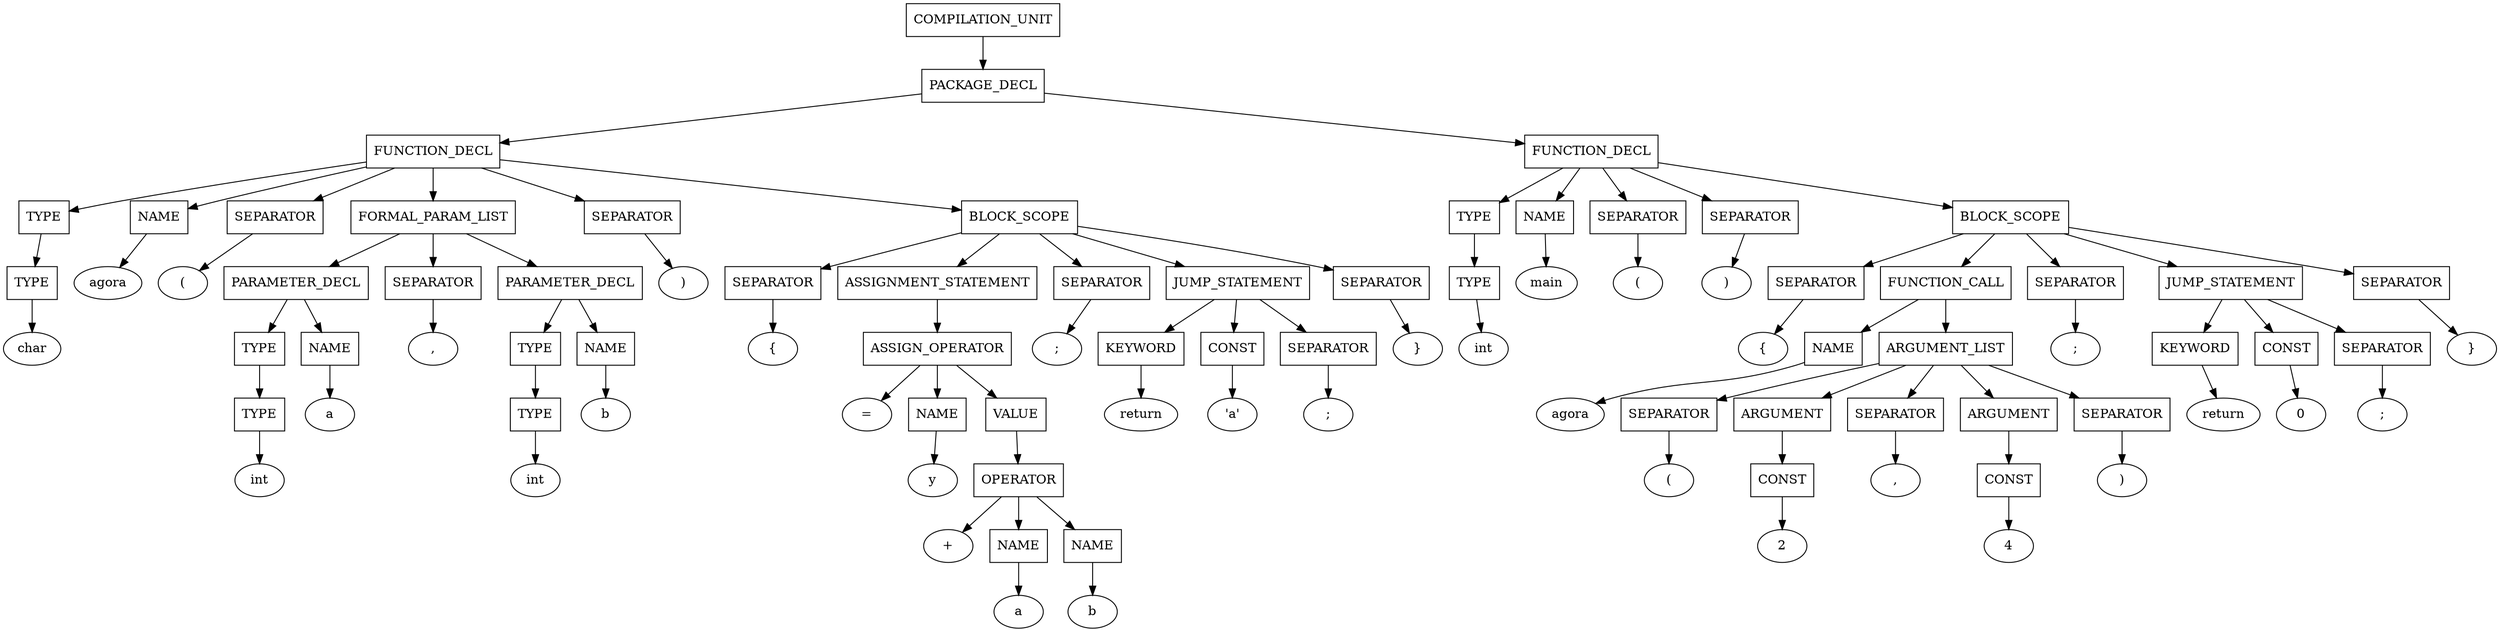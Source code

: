digraph G {
	splines="TRUE";
	n_0 [label="COMPILATION_UNIT", shape="rectangle"]
	n_0 -> n_1
	n_1 [label="PACKAGE_DECL", shape="rectangle"]
	n_1 -> n_2
	n_2 [label="FUNCTION_DECL", shape="rectangle"]
	n_2 -> n_4
	n_4 [label="TYPE", shape="rectangle"]
	n_4 -> n_15
	n_15 [label="TYPE", shape="rectangle"]
	n_15 -> n_36
	n_36 [label="char", shape="ellipse"]
	n_2 -> n_5
	n_5 [label="NAME", shape="rectangle"]
	n_5 -> n_16
	n_16 [label="agora", shape="ellipse"]
	n_2 -> n_6
	n_6 [label="SEPARATOR", shape="rectangle"]
	n_6 -> n_17
	n_17 [label="(", shape="ellipse"]
	n_2 -> n_7
	n_7 [label="FORMAL_PARAM_LIST", shape="rectangle"]
	n_7 -> n_18
	n_18 [label="PARAMETER_DECL", shape="rectangle"]
	n_18 -> n_37
	n_37 [label="TYPE", shape="rectangle"]
	n_37 -> n_58
	n_58 [label="TYPE", shape="rectangle"]
	n_58 -> n_77
	n_77 [label="int", shape="ellipse"]
	n_18 -> n_38
	n_38 [label="NAME", shape="rectangle"]
	n_38 -> n_59
	n_59 [label="a", shape="ellipse"]
	n_7 -> n_19
	n_19 [label="SEPARATOR", shape="rectangle"]
	n_19 -> n_39
	n_39 [label=",", shape="ellipse"]
	n_7 -> n_20
	n_20 [label="PARAMETER_DECL", shape="rectangle"]
	n_20 -> n_40
	n_40 [label="TYPE", shape="rectangle"]
	n_40 -> n_60
	n_60 [label="TYPE", shape="rectangle"]
	n_60 -> n_78
	n_78 [label="int", shape="ellipse"]
	n_20 -> n_41
	n_41 [label="NAME", shape="rectangle"]
	n_41 -> n_61
	n_61 [label="b", shape="ellipse"]
	n_2 -> n_8
	n_8 [label="SEPARATOR", shape="rectangle"]
	n_8 -> n_21
	n_21 [label=")", shape="ellipse"]
	n_2 -> n_9
	n_9 [label="BLOCK_SCOPE", shape="rectangle"]
	n_9 -> n_22
	n_22 [label="SEPARATOR", shape="rectangle"]
	n_22 -> n_42
	n_42 [label="{", shape="ellipse"]
	n_9 -> n_23
	n_23 [label="ASSIGNMENT_STATEMENT", shape="rectangle"]
	n_23 -> n_43
	n_43 [label="ASSIGN_OPERATOR", shape="rectangle"]
	n_43 -> n_62
	n_62 [label="=", shape="ellipse"]
	n_43 -> n_63
	n_63 [label="NAME", shape="rectangle"]
	n_63 -> n_79
	n_79 [label="y", shape="ellipse"]
	n_43 -> n_64
	n_64 [label="VALUE", shape="rectangle"]
	n_64 -> n_80
	n_80 [label="OPERATOR", shape="rectangle"]
	n_80 -> n_86
	n_86 [label="+", shape="ellipse"]
	n_80 -> n_87
	n_87 [label="NAME", shape="rectangle"]
	n_87 -> n_91
	n_91 [label="a", shape="ellipse"]
	n_80 -> n_88
	n_88 [label="NAME", shape="rectangle"]
	n_88 -> n_92
	n_92 [label="b", shape="ellipse"]
	n_9 -> n_24
	n_24 [label="SEPARATOR", shape="rectangle"]
	n_24 -> n_44
	n_44 [label=";", shape="ellipse"]
	n_9 -> n_25
	n_25 [label="JUMP_STATEMENT", shape="rectangle"]
	n_25 -> n_45
	n_45 [label="KEYWORD", shape="rectangle"]
	n_45 -> n_65
	n_65 [label="return", shape="ellipse"]
	n_25 -> n_46
	n_46 [label="CONST", shape="rectangle"]
	n_46 -> n_66
	n_66 [label="'a'", shape="ellipse"]
	n_25 -> n_47
	n_47 [label="SEPARATOR", shape="rectangle"]
	n_47 -> n_67
	n_67 [label=";", shape="ellipse"]
	n_9 -> n_26
	n_26 [label="SEPARATOR", shape="rectangle"]
	n_26 -> n_48
	n_48 [label="}", shape="ellipse"]
	n_1 -> n_3
	n_3 [label="FUNCTION_DECL", shape="rectangle"]
	n_3 -> n_10
	n_10 [label="TYPE", shape="rectangle"]
	n_10 -> n_27
	n_27 [label="TYPE", shape="rectangle"]
	n_27 -> n_49
	n_49 [label="int", shape="ellipse"]
	n_3 -> n_11
	n_11 [label="NAME", shape="rectangle"]
	n_11 -> n_28
	n_28 [label="main", shape="ellipse"]
	n_3 -> n_12
	n_12 [label="SEPARATOR", shape="rectangle"]
	n_12 -> n_29
	n_29 [label="(", shape="ellipse"]
	n_3 -> n_13
	n_13 [label="SEPARATOR", shape="rectangle"]
	n_13 -> n_30
	n_30 [label=")", shape="ellipse"]
	n_3 -> n_14
	n_14 [label="BLOCK_SCOPE", shape="rectangle"]
	n_14 -> n_31
	n_31 [label="SEPARATOR", shape="rectangle"]
	n_31 -> n_50
	n_50 [label="{", shape="ellipse"]
	n_14 -> n_32
	n_32 [label="FUNCTION_CALL", shape="rectangle"]
	n_32 -> n_51
	n_51 [label="NAME", shape="rectangle"]
	n_51 -> n_68
	n_68 [label="agora", shape="ellipse"]
	n_32 -> n_52
	n_52 [label="ARGUMENT_LIST", shape="rectangle"]
	n_52 -> n_69
	n_69 [label="SEPARATOR", shape="rectangle"]
	n_69 -> n_81
	n_81 [label="(", shape="ellipse"]
	n_52 -> n_70
	n_70 [label="ARGUMENT", shape="rectangle"]
	n_70 -> n_82
	n_82 [label="CONST", shape="rectangle"]
	n_82 -> n_89
	n_89 [label="2", shape="ellipse"]
	n_52 -> n_71
	n_71 [label="SEPARATOR", shape="rectangle"]
	n_71 -> n_83
	n_83 [label=",", shape="ellipse"]
	n_52 -> n_72
	n_72 [label="ARGUMENT", shape="rectangle"]
	n_72 -> n_84
	n_84 [label="CONST", shape="rectangle"]
	n_84 -> n_90
	n_90 [label="4", shape="ellipse"]
	n_52 -> n_73
	n_73 [label="SEPARATOR", shape="rectangle"]
	n_73 -> n_85
	n_85 [label=")", shape="ellipse"]
	n_14 -> n_33
	n_33 [label="SEPARATOR", shape="rectangle"]
	n_33 -> n_53
	n_53 [label=";", shape="ellipse"]
	n_14 -> n_34
	n_34 [label="JUMP_STATEMENT", shape="rectangle"]
	n_34 -> n_54
	n_54 [label="KEYWORD", shape="rectangle"]
	n_54 -> n_74
	n_74 [label="return", shape="ellipse"]
	n_34 -> n_55
	n_55 [label="CONST", shape="rectangle"]
	n_55 -> n_75
	n_75 [label="0", shape="ellipse"]
	n_34 -> n_56
	n_56 [label="SEPARATOR", shape="rectangle"]
	n_56 -> n_76
	n_76 [label=";", shape="ellipse"]
	n_14 -> n_35
	n_35 [label="SEPARATOR", shape="rectangle"]
	n_35 -> n_57
	n_57 [label="}", shape="ellipse"]
}